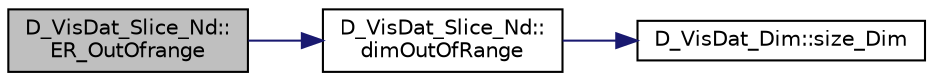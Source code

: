 digraph "D_VisDat_Slice_Nd::ER_OutOfrange"
{
 // LATEX_PDF_SIZE
  edge [fontname="Helvetica",fontsize="10",labelfontname="Helvetica",labelfontsize="10"];
  node [fontname="Helvetica",fontsize="10",shape=record];
  rankdir="LR";
  Node1 [label="D_VisDat_Slice_Nd::\lER_OutOfrange",height=0.2,width=0.4,color="black", fillcolor="grey75", style="filled", fontcolor="black",tooltip=" "];
  Node1 -> Node2 [color="midnightblue",fontsize="10",style="solid",fontname="Helvetica"];
  Node2 [label="D_VisDat_Slice_Nd::\ldimOutOfRange",height=0.2,width=0.4,color="black", fillcolor="white", style="filled",URL="$class_d___vis_dat___slice___nd.html#a3e6b55cb6229be39d51b3368ae1b8718",tooltip=" "];
  Node2 -> Node3 [color="midnightblue",fontsize="10",style="solid",fontname="Helvetica"];
  Node3 [label="D_VisDat_Dim::size_Dim",height=0.2,width=0.4,color="black", fillcolor="white", style="filled",URL="$class_d___vis_dat___dim.html#af266339e1a363caf7d20a01997ceed9f",tooltip=" "];
}
